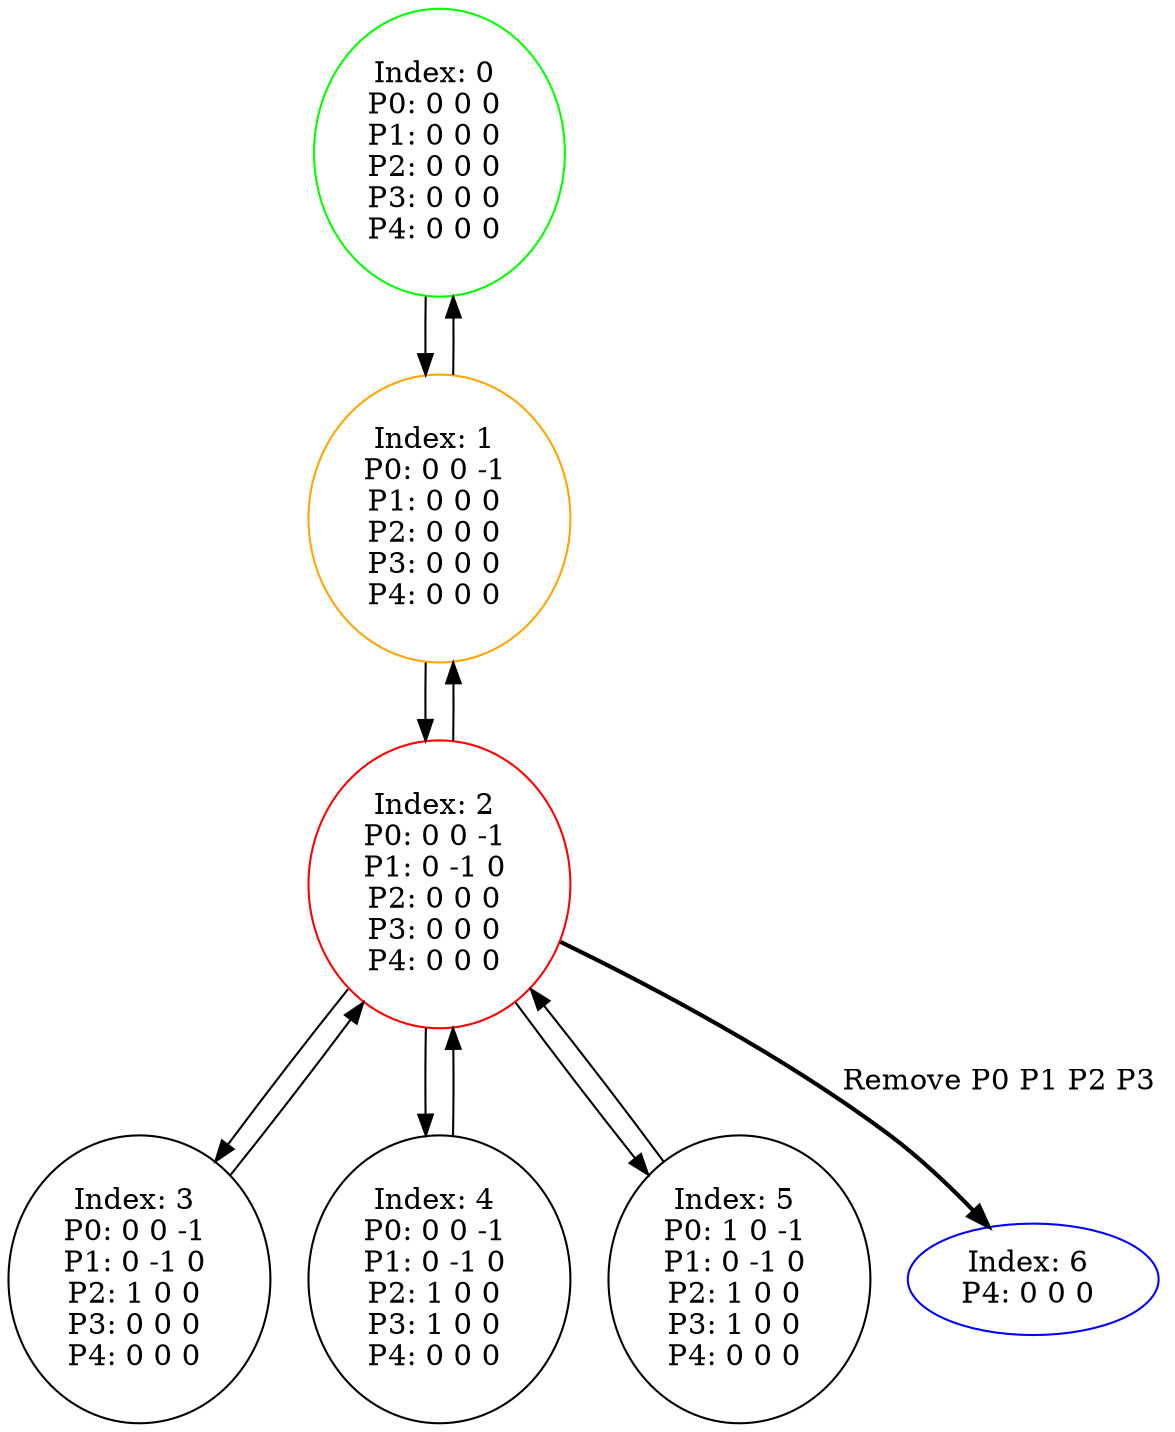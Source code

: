 digraph G {
color = "black"
0[label = "Index: 0 
P0: 0 0 0 
P1: 0 0 0 
P2: 0 0 0 
P3: 0 0 0 
P4: 0 0 0 
", color = "green"]
1[label = "Index: 1 
P0: 0 0 -1 
P1: 0 0 0 
P2: 0 0 0 
P3: 0 0 0 
P4: 0 0 0 
", color = "orange"]
2[label = "Index: 2 
P0: 0 0 -1 
P1: 0 -1 0 
P2: 0 0 0 
P3: 0 0 0 
P4: 0 0 0 
", color = "red"]
3[label = "Index: 3 
P0: 0 0 -1 
P1: 0 -1 0 
P2: 1 0 0 
P3: 0 0 0 
P4: 0 0 0 
"]
4[label = "Index: 4 
P0: 0 0 -1 
P1: 0 -1 0 
P2: 1 0 0 
P3: 1 0 0 
P4: 0 0 0 
"]
5[label = "Index: 5 
P0: 1 0 -1 
P1: 0 -1 0 
P2: 1 0 0 
P3: 1 0 0 
P4: 0 0 0 
"]
6[label = "Index: 6 
P4: 0 0 0 
", color = "blue"]
0 -> 1

1 -> 0
1 -> 2

2 -> 1
2 -> 3
2 -> 4
2 -> 5
2 -> 6[style=bold label=" Remove P0 P1 P2 P3 "];


3 -> 2

4 -> 2

5 -> 2

}
